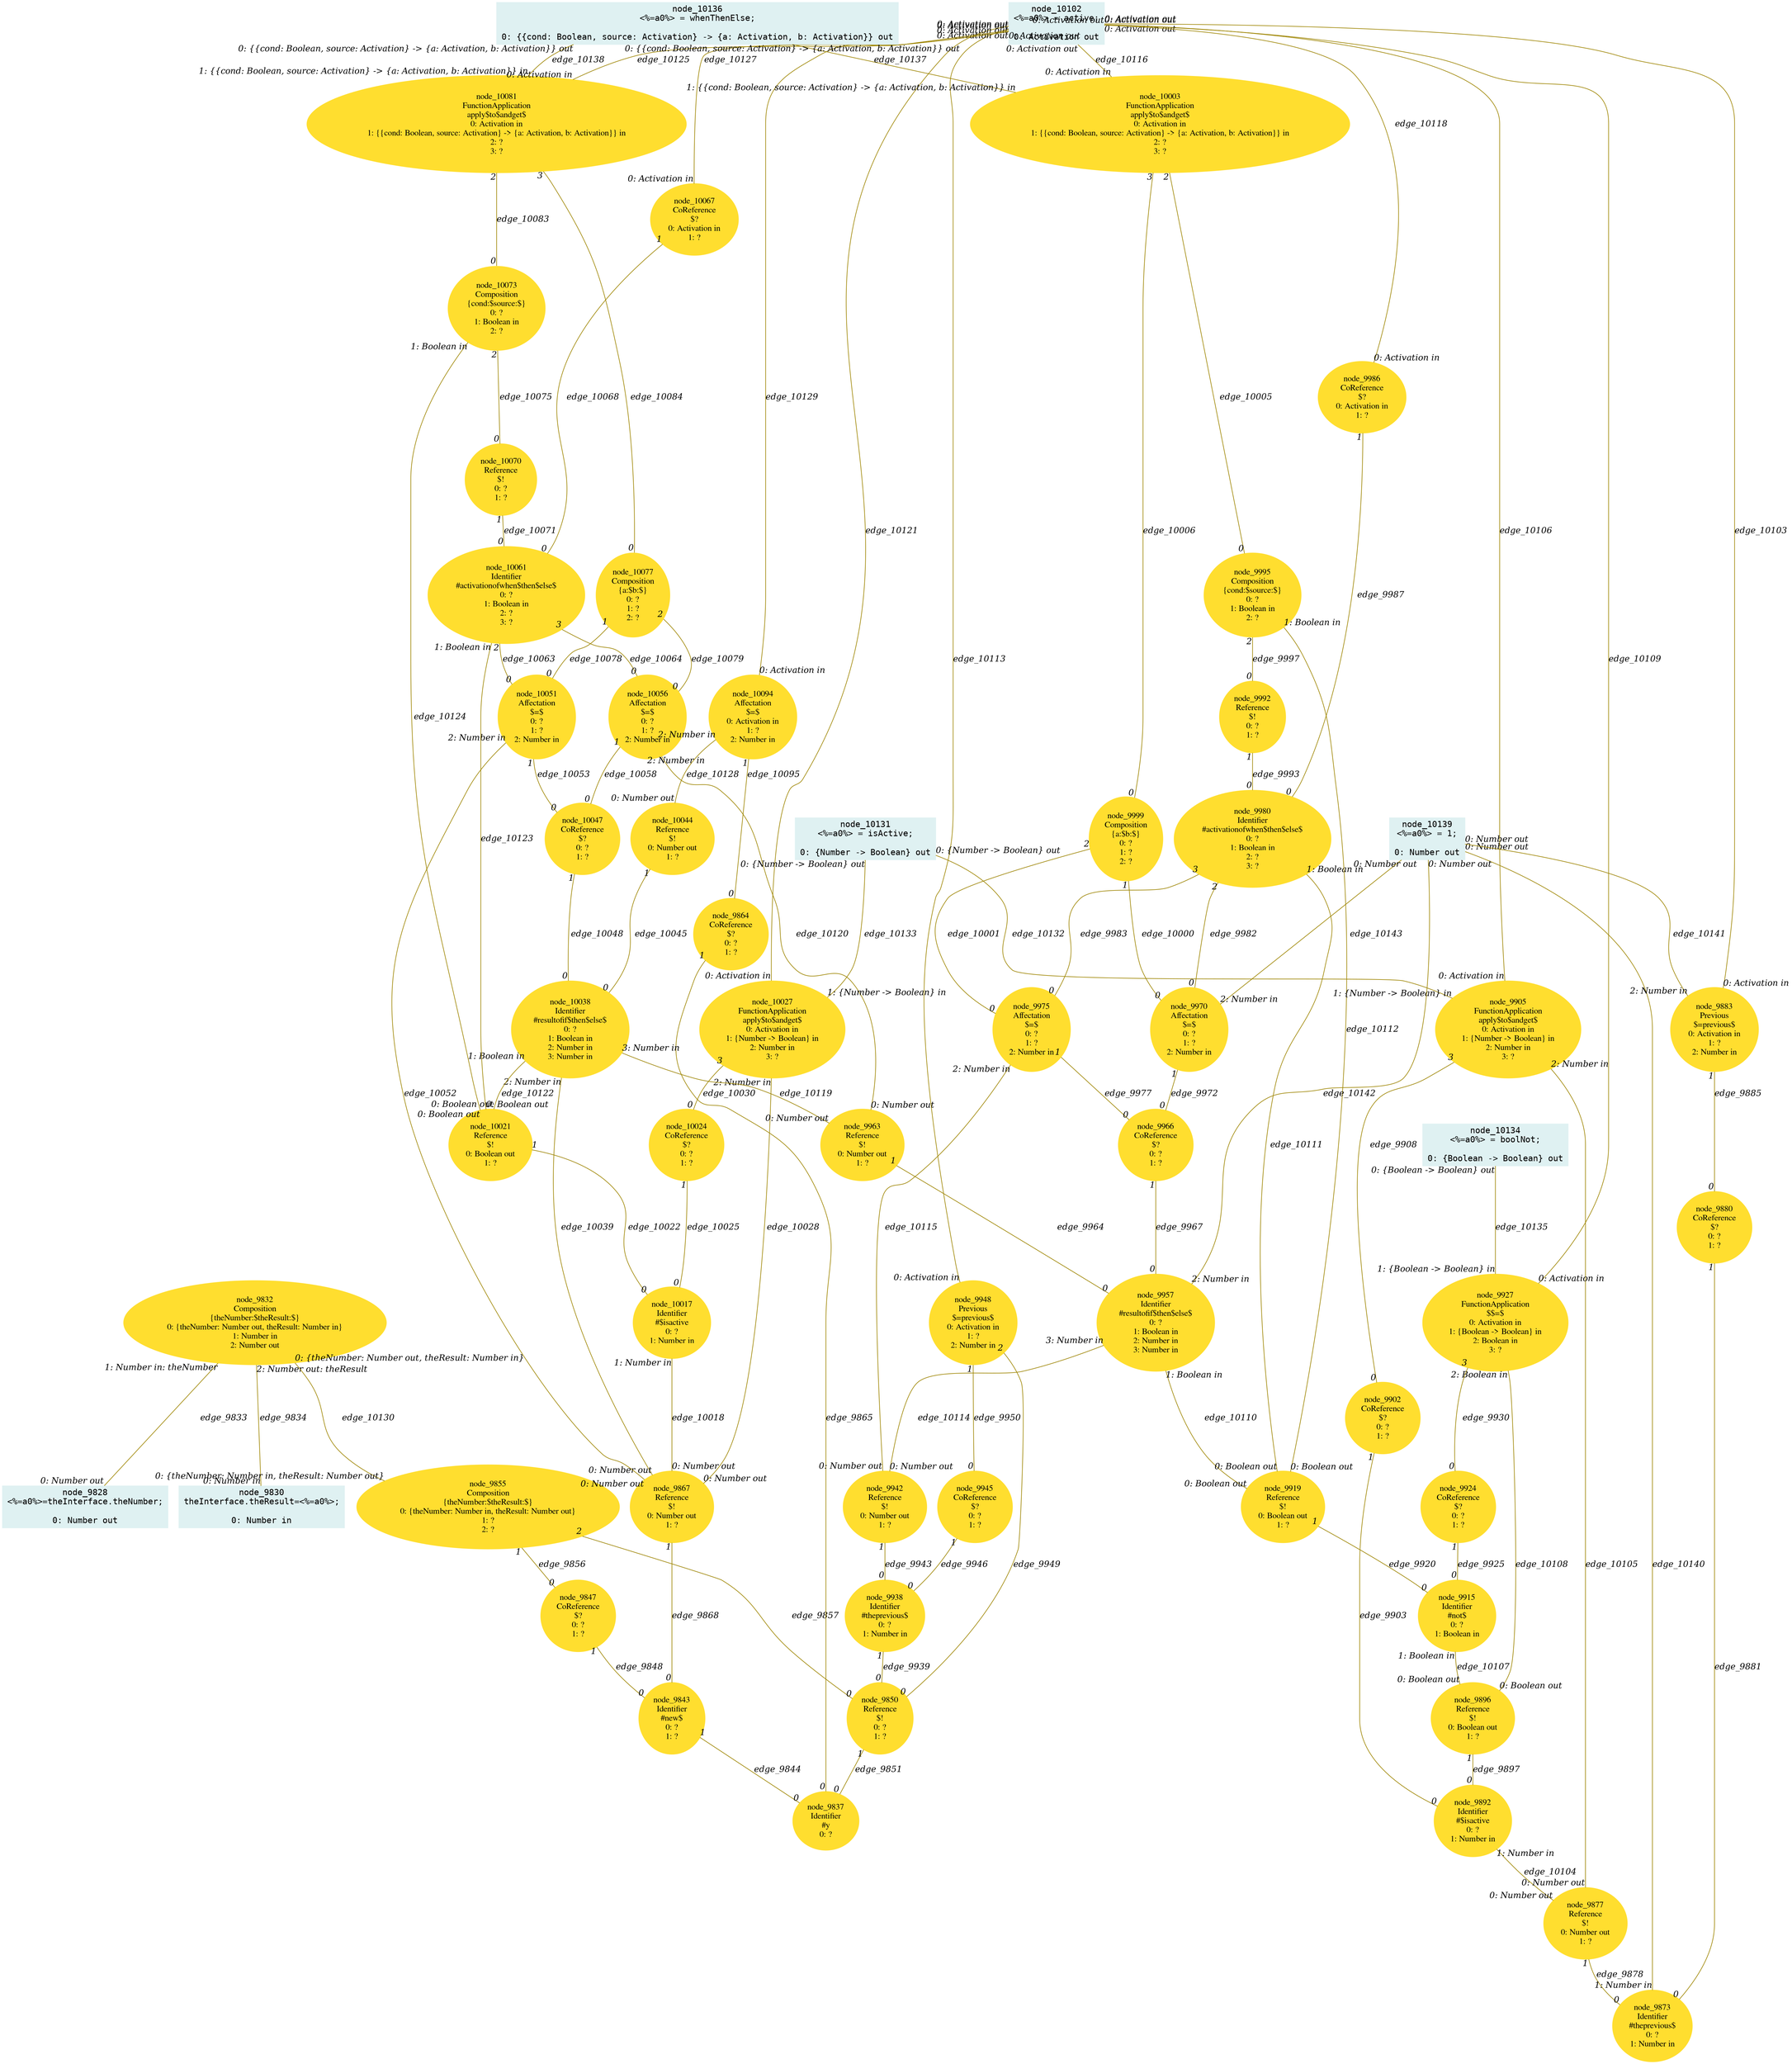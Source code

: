 digraph g{node_9828 [shape="box", style="filled", color="#dff1f2", fontname="Courier", label="node_9828
<%=a0%>=theInterface.theNumber;

0: Number out" ]
node_9830 [shape="box", style="filled", color="#dff1f2", fontname="Courier", label="node_9830
theInterface.theResult=<%=a0%>;

0: Number in" ]
node_9832 [shape="ellipse", style="filled", color="#ffde2f", fontname="Times", label="node_9832
Composition
{theNumber:$theResult:$}
0: {theNumber: Number out, theResult: Number in}
1: Number in
2: Number out" ]
node_9837 [shape="ellipse", style="filled", color="#ffde2f", fontname="Times", label="node_9837
Identifier
#y
0: ?" ]
node_9843 [shape="ellipse", style="filled", color="#ffde2f", fontname="Times", label="node_9843
Identifier
#new$
0: ?
1: ?" ]
node_9847 [shape="ellipse", style="filled", color="#ffde2f", fontname="Times", label="node_9847
CoReference
$?
0: ?
1: ?" ]
node_9850 [shape="ellipse", style="filled", color="#ffde2f", fontname="Times", label="node_9850
Reference
$!
0: ?
1: ?" ]
node_9855 [shape="ellipse", style="filled", color="#ffde2f", fontname="Times", label="node_9855
Composition
{theNumber:$theResult:$}
0: {theNumber: Number in, theResult: Number out}
1: ?
2: ?" ]
node_9864 [shape="ellipse", style="filled", color="#ffde2f", fontname="Times", label="node_9864
CoReference
$?
0: ?
1: ?" ]
node_9867 [shape="ellipse", style="filled", color="#ffde2f", fontname="Times", label="node_9867
Reference
$!
0: Number out
1: ?" ]
node_9873 [shape="ellipse", style="filled", color="#ffde2f", fontname="Times", label="node_9873
Identifier
#theprevious$
0: ?
1: Number in" ]
node_9877 [shape="ellipse", style="filled", color="#ffde2f", fontname="Times", label="node_9877
Reference
$!
0: Number out
1: ?" ]
node_9880 [shape="ellipse", style="filled", color="#ffde2f", fontname="Times", label="node_9880
CoReference
$?
0: ?
1: ?" ]
node_9883 [shape="ellipse", style="filled", color="#ffde2f", fontname="Times", label="node_9883
Previous
$=previous$
0: Activation in
1: ?
2: Number in" ]
node_9892 [shape="ellipse", style="filled", color="#ffde2f", fontname="Times", label="node_9892
Identifier
#$isactive
0: ?
1: Number in" ]
node_9896 [shape="ellipse", style="filled", color="#ffde2f", fontname="Times", label="node_9896
Reference
$!
0: Boolean out
1: ?" ]
node_9902 [shape="ellipse", style="filled", color="#ffde2f", fontname="Times", label="node_9902
CoReference
$?
0: ?
1: ?" ]
node_9905 [shape="ellipse", style="filled", color="#ffde2f", fontname="Times", label="node_9905
FunctionApplication
apply$to$andget$
0: Activation in
1: {Number -> Boolean} in
2: Number in
3: ?" ]
node_9915 [shape="ellipse", style="filled", color="#ffde2f", fontname="Times", label="node_9915
Identifier
#not$
0: ?
1: Boolean in" ]
node_9919 [shape="ellipse", style="filled", color="#ffde2f", fontname="Times", label="node_9919
Reference
$!
0: Boolean out
1: ?" ]
node_9924 [shape="ellipse", style="filled", color="#ffde2f", fontname="Times", label="node_9924
CoReference
$?
0: ?
1: ?" ]
node_9927 [shape="ellipse", style="filled", color="#ffde2f", fontname="Times", label="node_9927
FunctionApplication
$$=$
0: Activation in
1: {Boolean -> Boolean} in
2: Boolean in
3: ?" ]
node_9938 [shape="ellipse", style="filled", color="#ffde2f", fontname="Times", label="node_9938
Identifier
#theprevious$
0: ?
1: Number in" ]
node_9942 [shape="ellipse", style="filled", color="#ffde2f", fontname="Times", label="node_9942
Reference
$!
0: Number out
1: ?" ]
node_9945 [shape="ellipse", style="filled", color="#ffde2f", fontname="Times", label="node_9945
CoReference
$?
0: ?
1: ?" ]
node_9948 [shape="ellipse", style="filled", color="#ffde2f", fontname="Times", label="node_9948
Previous
$=previous$
0: Activation in
1: ?
2: Number in" ]
node_9957 [shape="ellipse", style="filled", color="#ffde2f", fontname="Times", label="node_9957
Identifier
#resultofif$then$else$
0: ?
1: Boolean in
2: Number in
3: Number in" ]
node_9963 [shape="ellipse", style="filled", color="#ffde2f", fontname="Times", label="node_9963
Reference
$!
0: Number out
1: ?" ]
node_9966 [shape="ellipse", style="filled", color="#ffde2f", fontname="Times", label="node_9966
CoReference
$?
0: ?
1: ?" ]
node_9970 [shape="ellipse", style="filled", color="#ffde2f", fontname="Times", label="node_9970
Affectation
$=$
0: ?
1: ?
2: Number in" ]
node_9975 [shape="ellipse", style="filled", color="#ffde2f", fontname="Times", label="node_9975
Affectation
$=$
0: ?
1: ?
2: Number in" ]
node_9980 [shape="ellipse", style="filled", color="#ffde2f", fontname="Times", label="node_9980
Identifier
#activationofwhen$then$else$
0: ?
1: Boolean in
2: ?
3: ?" ]
node_9986 [shape="ellipse", style="filled", color="#ffde2f", fontname="Times", label="node_9986
CoReference
$?
0: Activation in
1: ?" ]
node_9992 [shape="ellipse", style="filled", color="#ffde2f", fontname="Times", label="node_9992
Reference
$!
0: ?
1: ?" ]
node_9995 [shape="ellipse", style="filled", color="#ffde2f", fontname="Times", label="node_9995
Composition
{cond:$source:$}
0: ?
1: Boolean in
2: ?" ]
node_9999 [shape="ellipse", style="filled", color="#ffde2f", fontname="Times", label="node_9999
Composition
{a:$b:$}
0: ?
1: ?
2: ?" ]
node_10003 [shape="ellipse", style="filled", color="#ffde2f", fontname="Times", label="node_10003
FunctionApplication
apply$to$andget$
0: Activation in
1: {{cond: Boolean, source: Activation} -> {a: Activation, b: Activation}} in
2: ?
3: ?" ]
node_10017 [shape="ellipse", style="filled", color="#ffde2f", fontname="Times", label="node_10017
Identifier
#$isactive
0: ?
1: Number in" ]
node_10021 [shape="ellipse", style="filled", color="#ffde2f", fontname="Times", label="node_10021
Reference
$!
0: Boolean out
1: ?" ]
node_10024 [shape="ellipse", style="filled", color="#ffde2f", fontname="Times", label="node_10024
CoReference
$?
0: ?
1: ?" ]
node_10027 [shape="ellipse", style="filled", color="#ffde2f", fontname="Times", label="node_10027
FunctionApplication
apply$to$andget$
0: Activation in
1: {Number -> Boolean} in
2: Number in
3: ?" ]
node_10038 [shape="ellipse", style="filled", color="#ffde2f", fontname="Times", label="node_10038
Identifier
#resultofif$then$else$
0: ?
1: Boolean in
2: Number in
3: Number in" ]
node_10044 [shape="ellipse", style="filled", color="#ffde2f", fontname="Times", label="node_10044
Reference
$!
0: Number out
1: ?" ]
node_10047 [shape="ellipse", style="filled", color="#ffde2f", fontname="Times", label="node_10047
CoReference
$?
0: ?
1: ?" ]
node_10051 [shape="ellipse", style="filled", color="#ffde2f", fontname="Times", label="node_10051
Affectation
$=$
0: ?
1: ?
2: Number in" ]
node_10056 [shape="ellipse", style="filled", color="#ffde2f", fontname="Times", label="node_10056
Affectation
$=$
0: ?
1: ?
2: Number in" ]
node_10061 [shape="ellipse", style="filled", color="#ffde2f", fontname="Times", label="node_10061
Identifier
#activationofwhen$then$else$
0: ?
1: Boolean in
2: ?
3: ?" ]
node_10067 [shape="ellipse", style="filled", color="#ffde2f", fontname="Times", label="node_10067
CoReference
$?
0: Activation in
1: ?" ]
node_10070 [shape="ellipse", style="filled", color="#ffde2f", fontname="Times", label="node_10070
Reference
$!
0: ?
1: ?" ]
node_10073 [shape="ellipse", style="filled", color="#ffde2f", fontname="Times", label="node_10073
Composition
{cond:$source:$}
0: ?
1: Boolean in
2: ?" ]
node_10077 [shape="ellipse", style="filled", color="#ffde2f", fontname="Times", label="node_10077
Composition
{a:$b:$}
0: ?
1: ?
2: ?" ]
node_10081 [shape="ellipse", style="filled", color="#ffde2f", fontname="Times", label="node_10081
FunctionApplication
apply$to$andget$
0: Activation in
1: {{cond: Boolean, source: Activation} -> {a: Activation, b: Activation}} in
2: ?
3: ?" ]
node_10094 [shape="ellipse", style="filled", color="#ffde2f", fontname="Times", label="node_10094
Affectation
$=$
0: Activation in
1: ?
2: Number in" ]
node_10102 [shape="box", style="filled", color="#dff1f2", fontname="Courier", label="node_10102
<%=a0%> = active;

0: Activation out" ]
node_10131 [shape="box", style="filled", color="#dff1f2", fontname="Courier", label="node_10131
<%=a0%> = isActive;

0: {Number -> Boolean} out" ]
node_10134 [shape="box", style="filled", color="#dff1f2", fontname="Courier", label="node_10134
<%=a0%> = boolNot;

0: {Boolean -> Boolean} out" ]
node_10136 [shape="box", style="filled", color="#dff1f2", fontname="Courier", label="node_10136
<%=a0%> = whenThenElse;

0: {{cond: Boolean, source: Activation} -> {a: Activation, b: Activation}} out" ]
node_10139 [shape="box", style="filled", color="#dff1f2", fontname="Courier", label="node_10139
<%=a0%> = 1;

0: Number out" ]
node_9832 -> node_9828 [dir=none, arrowHead=none, fontname="Times-Italic", arrowsize=1, color="#9d8400", label="edge_9833",  headlabel="0: Number out", taillabel="1: Number in: theNumber" ]
node_9832 -> node_9830 [dir=none, arrowHead=none, fontname="Times-Italic", arrowsize=1, color="#9d8400", label="edge_9834",  headlabel="0: Number in", taillabel="2: Number out: theResult" ]
node_9843 -> node_9837 [dir=none, arrowHead=none, fontname="Times-Italic", arrowsize=1, color="#9d8400", label="edge_9844",  headlabel="0", taillabel="1" ]
node_9847 -> node_9843 [dir=none, arrowHead=none, fontname="Times-Italic", arrowsize=1, color="#9d8400", label="edge_9848",  headlabel="0", taillabel="1" ]
node_9850 -> node_9837 [dir=none, arrowHead=none, fontname="Times-Italic", arrowsize=1, color="#9d8400", label="edge_9851",  headlabel="0", taillabel="1" ]
node_9855 -> node_9847 [dir=none, arrowHead=none, fontname="Times-Italic", arrowsize=1, color="#9d8400", label="edge_9856",  headlabel="0", taillabel="1" ]
node_9855 -> node_9850 [dir=none, arrowHead=none, fontname="Times-Italic", arrowsize=1, color="#9d8400", label="edge_9857",  headlabel="0", taillabel="2" ]
node_9864 -> node_9837 [dir=none, arrowHead=none, fontname="Times-Italic", arrowsize=1, color="#9d8400", label="edge_9865",  headlabel="0", taillabel="1" ]
node_9867 -> node_9843 [dir=none, arrowHead=none, fontname="Times-Italic", arrowsize=1, color="#9d8400", label="edge_9868",  headlabel="0", taillabel="1" ]
node_9877 -> node_9873 [dir=none, arrowHead=none, fontname="Times-Italic", arrowsize=1, color="#9d8400", label="edge_9878",  headlabel="0", taillabel="1" ]
node_9880 -> node_9873 [dir=none, arrowHead=none, fontname="Times-Italic", arrowsize=1, color="#9d8400", label="edge_9881",  headlabel="0", taillabel="1" ]
node_9883 -> node_9880 [dir=none, arrowHead=none, fontname="Times-Italic", arrowsize=1, color="#9d8400", label="edge_9885",  headlabel="0", taillabel="1" ]
node_9896 -> node_9892 [dir=none, arrowHead=none, fontname="Times-Italic", arrowsize=1, color="#9d8400", label="edge_9897",  headlabel="0", taillabel="1" ]
node_9902 -> node_9892 [dir=none, arrowHead=none, fontname="Times-Italic", arrowsize=1, color="#9d8400", label="edge_9903",  headlabel="0", taillabel="1" ]
node_9905 -> node_9902 [dir=none, arrowHead=none, fontname="Times-Italic", arrowsize=1, color="#9d8400", label="edge_9908",  headlabel="0", taillabel="3" ]
node_9919 -> node_9915 [dir=none, arrowHead=none, fontname="Times-Italic", arrowsize=1, color="#9d8400", label="edge_9920",  headlabel="0", taillabel="1" ]
node_9924 -> node_9915 [dir=none, arrowHead=none, fontname="Times-Italic", arrowsize=1, color="#9d8400", label="edge_9925",  headlabel="0", taillabel="1" ]
node_9927 -> node_9924 [dir=none, arrowHead=none, fontname="Times-Italic", arrowsize=1, color="#9d8400", label="edge_9930",  headlabel="0", taillabel="3" ]
node_9938 -> node_9850 [dir=none, arrowHead=none, fontname="Times-Italic", arrowsize=1, color="#9d8400", label="edge_9939",  headlabel="0", taillabel="1" ]
node_9942 -> node_9938 [dir=none, arrowHead=none, fontname="Times-Italic", arrowsize=1, color="#9d8400", label="edge_9943",  headlabel="0", taillabel="1" ]
node_9945 -> node_9938 [dir=none, arrowHead=none, fontname="Times-Italic", arrowsize=1, color="#9d8400", label="edge_9946",  headlabel="0", taillabel="1" ]
node_9948 -> node_9850 [dir=none, arrowHead=none, fontname="Times-Italic", arrowsize=1, color="#9d8400", label="edge_9949",  headlabel="0", taillabel="2" ]
node_9948 -> node_9945 [dir=none, arrowHead=none, fontname="Times-Italic", arrowsize=1, color="#9d8400", label="edge_9950",  headlabel="0", taillabel="1" ]
node_9963 -> node_9957 [dir=none, arrowHead=none, fontname="Times-Italic", arrowsize=1, color="#9d8400", label="edge_9964",  headlabel="0", taillabel="1" ]
node_9966 -> node_9957 [dir=none, arrowHead=none, fontname="Times-Italic", arrowsize=1, color="#9d8400", label="edge_9967",  headlabel="0", taillabel="1" ]
node_9970 -> node_9966 [dir=none, arrowHead=none, fontname="Times-Italic", arrowsize=1, color="#9d8400", label="edge_9972",  headlabel="0", taillabel="1" ]
node_9975 -> node_9966 [dir=none, arrowHead=none, fontname="Times-Italic", arrowsize=1, color="#9d8400", label="edge_9977",  headlabel="0", taillabel="1" ]
node_9980 -> node_9970 [dir=none, arrowHead=none, fontname="Times-Italic", arrowsize=1, color="#9d8400", label="edge_9982",  headlabel="0", taillabel="2" ]
node_9980 -> node_9975 [dir=none, arrowHead=none, fontname="Times-Italic", arrowsize=1, color="#9d8400", label="edge_9983",  headlabel="0", taillabel="3" ]
node_9986 -> node_9980 [dir=none, arrowHead=none, fontname="Times-Italic", arrowsize=1, color="#9d8400", label="edge_9987",  headlabel="0", taillabel="1" ]
node_9992 -> node_9980 [dir=none, arrowHead=none, fontname="Times-Italic", arrowsize=1, color="#9d8400", label="edge_9993",  headlabel="0", taillabel="1" ]
node_9995 -> node_9992 [dir=none, arrowHead=none, fontname="Times-Italic", arrowsize=1, color="#9d8400", label="edge_9997",  headlabel="0", taillabel="2" ]
node_9999 -> node_9970 [dir=none, arrowHead=none, fontname="Times-Italic", arrowsize=1, color="#9d8400", label="edge_10000",  headlabel="0", taillabel="1" ]
node_9999 -> node_9975 [dir=none, arrowHead=none, fontname="Times-Italic", arrowsize=1, color="#9d8400", label="edge_10001",  headlabel="0", taillabel="2" ]
node_10003 -> node_9995 [dir=none, arrowHead=none, fontname="Times-Italic", arrowsize=1, color="#9d8400", label="edge_10005",  headlabel="0", taillabel="2" ]
node_10003 -> node_9999 [dir=none, arrowHead=none, fontname="Times-Italic", arrowsize=1, color="#9d8400", label="edge_10006",  headlabel="0", taillabel="3" ]
node_10017 -> node_9867 [dir=none, arrowHead=none, fontname="Times-Italic", arrowsize=1, color="#9d8400", label="edge_10018",  headlabel="0: Number out", taillabel="1: Number in" ]
node_10021 -> node_10017 [dir=none, arrowHead=none, fontname="Times-Italic", arrowsize=1, color="#9d8400", label="edge_10022",  headlabel="0", taillabel="1" ]
node_10024 -> node_10017 [dir=none, arrowHead=none, fontname="Times-Italic", arrowsize=1, color="#9d8400", label="edge_10025",  headlabel="0", taillabel="1" ]
node_10027 -> node_9867 [dir=none, arrowHead=none, fontname="Times-Italic", arrowsize=1, color="#9d8400", label="edge_10028",  headlabel="0: Number out", taillabel="2: Number in" ]
node_10027 -> node_10024 [dir=none, arrowHead=none, fontname="Times-Italic", arrowsize=1, color="#9d8400", label="edge_10030",  headlabel="0", taillabel="3" ]
node_10038 -> node_9867 [dir=none, arrowHead=none, fontname="Times-Italic", arrowsize=1, color="#9d8400", label="edge_10039",  headlabel="0: Number out", taillabel="2: Number in" ]
node_10044 -> node_10038 [dir=none, arrowHead=none, fontname="Times-Italic", arrowsize=1, color="#9d8400", label="edge_10045",  headlabel="0", taillabel="1" ]
node_10047 -> node_10038 [dir=none, arrowHead=none, fontname="Times-Italic", arrowsize=1, color="#9d8400", label="edge_10048",  headlabel="0", taillabel="1" ]
node_10051 -> node_9867 [dir=none, arrowHead=none, fontname="Times-Italic", arrowsize=1, color="#9d8400", label="edge_10052",  headlabel="0: Number out", taillabel="2: Number in" ]
node_10051 -> node_10047 [dir=none, arrowHead=none, fontname="Times-Italic", arrowsize=1, color="#9d8400", label="edge_10053",  headlabel="0", taillabel="1" ]
node_10056 -> node_10047 [dir=none, arrowHead=none, fontname="Times-Italic", arrowsize=1, color="#9d8400", label="edge_10058",  headlabel="0", taillabel="1" ]
node_10061 -> node_10051 [dir=none, arrowHead=none, fontname="Times-Italic", arrowsize=1, color="#9d8400", label="edge_10063",  headlabel="0", taillabel="2" ]
node_10061 -> node_10056 [dir=none, arrowHead=none, fontname="Times-Italic", arrowsize=1, color="#9d8400", label="edge_10064",  headlabel="0", taillabel="3" ]
node_10067 -> node_10061 [dir=none, arrowHead=none, fontname="Times-Italic", arrowsize=1, color="#9d8400", label="edge_10068",  headlabel="0", taillabel="1" ]
node_10070 -> node_10061 [dir=none, arrowHead=none, fontname="Times-Italic", arrowsize=1, color="#9d8400", label="edge_10071",  headlabel="0", taillabel="1" ]
node_10073 -> node_10070 [dir=none, arrowHead=none, fontname="Times-Italic", arrowsize=1, color="#9d8400", label="edge_10075",  headlabel="0", taillabel="2" ]
node_10077 -> node_10051 [dir=none, arrowHead=none, fontname="Times-Italic", arrowsize=1, color="#9d8400", label="edge_10078",  headlabel="0", taillabel="1" ]
node_10077 -> node_10056 [dir=none, arrowHead=none, fontname="Times-Italic", arrowsize=1, color="#9d8400", label="edge_10079",  headlabel="0", taillabel="2" ]
node_10081 -> node_10073 [dir=none, arrowHead=none, fontname="Times-Italic", arrowsize=1, color="#9d8400", label="edge_10083",  headlabel="0", taillabel="2" ]
node_10081 -> node_10077 [dir=none, arrowHead=none, fontname="Times-Italic", arrowsize=1, color="#9d8400", label="edge_10084",  headlabel="0", taillabel="3" ]
node_10094 -> node_9864 [dir=none, arrowHead=none, fontname="Times-Italic", arrowsize=1, color="#9d8400", label="edge_10095",  headlabel="0", taillabel="1" ]
node_10102 -> node_9883 [dir=none, arrowHead=none, fontname="Times-Italic", arrowsize=1, color="#9d8400", label="edge_10103",  headlabel="0: Activation in", taillabel="0: Activation out" ]
node_9892 -> node_9877 [dir=none, arrowHead=none, fontname="Times-Italic", arrowsize=1, color="#9d8400", label="edge_10104",  headlabel="0: Number out", taillabel="1: Number in" ]
node_9905 -> node_9877 [dir=none, arrowHead=none, fontname="Times-Italic", arrowsize=1, color="#9d8400", label="edge_10105",  headlabel="0: Number out", taillabel="2: Number in" ]
node_10102 -> node_9905 [dir=none, arrowHead=none, fontname="Times-Italic", arrowsize=1, color="#9d8400", label="edge_10106",  headlabel="0: Activation in", taillabel="0: Activation out" ]
node_9915 -> node_9896 [dir=none, arrowHead=none, fontname="Times-Italic", arrowsize=1, color="#9d8400", label="edge_10107",  headlabel="0: Boolean out", taillabel="1: Boolean in" ]
node_9927 -> node_9896 [dir=none, arrowHead=none, fontname="Times-Italic", arrowsize=1, color="#9d8400", label="edge_10108",  headlabel="0: Boolean out", taillabel="2: Boolean in" ]
node_10102 -> node_9927 [dir=none, arrowHead=none, fontname="Times-Italic", arrowsize=1, color="#9d8400", label="edge_10109",  headlabel="0: Activation in", taillabel="0: Activation out" ]
node_9957 -> node_9919 [dir=none, arrowHead=none, fontname="Times-Italic", arrowsize=1, color="#9d8400", label="edge_10110",  headlabel="0: Boolean out", taillabel="1: Boolean in" ]
node_9980 -> node_9919 [dir=none, arrowHead=none, fontname="Times-Italic", arrowsize=1, color="#9d8400", label="edge_10111",  headlabel="0: Boolean out", taillabel="1: Boolean in" ]
node_9995 -> node_9919 [dir=none, arrowHead=none, fontname="Times-Italic", arrowsize=1, color="#9d8400", label="edge_10112",  headlabel="0: Boolean out", taillabel="1: Boolean in" ]
node_10102 -> node_9948 [dir=none, arrowHead=none, fontname="Times-Italic", arrowsize=1, color="#9d8400", label="edge_10113",  headlabel="0: Activation in", taillabel="0: Activation out" ]
node_9957 -> node_9942 [dir=none, arrowHead=none, fontname="Times-Italic", arrowsize=1, color="#9d8400", label="edge_10114",  headlabel="0: Number out", taillabel="3: Number in" ]
node_9975 -> node_9942 [dir=none, arrowHead=none, fontname="Times-Italic", arrowsize=1, color="#9d8400", label="edge_10115",  headlabel="0: Number out", taillabel="2: Number in" ]
node_10102 -> node_10003 [dir=none, arrowHead=none, fontname="Times-Italic", arrowsize=1, color="#9d8400", label="edge_10116",  headlabel="0: Activation in", taillabel="0: Activation out" ]
node_10102 -> node_9986 [dir=none, arrowHead=none, fontname="Times-Italic", arrowsize=1, color="#9d8400", label="edge_10118",  headlabel="0: Activation in", taillabel="0: Activation out" ]
node_10038 -> node_9963 [dir=none, arrowHead=none, fontname="Times-Italic", arrowsize=1, color="#9d8400", label="edge_10119",  headlabel="0: Number out", taillabel="3: Number in" ]
node_10056 -> node_9963 [dir=none, arrowHead=none, fontname="Times-Italic", arrowsize=1, color="#9d8400", label="edge_10120",  headlabel="0: Number out", taillabel="2: Number in" ]
node_10102 -> node_10027 [dir=none, arrowHead=none, fontname="Times-Italic", arrowsize=1, color="#9d8400", label="edge_10121",  headlabel="0: Activation in", taillabel="0: Activation out" ]
node_10038 -> node_10021 [dir=none, arrowHead=none, fontname="Times-Italic", arrowsize=1, color="#9d8400", label="edge_10122",  headlabel="0: Boolean out", taillabel="1: Boolean in" ]
node_10061 -> node_10021 [dir=none, arrowHead=none, fontname="Times-Italic", arrowsize=1, color="#9d8400", label="edge_10123",  headlabel="0: Boolean out", taillabel="1: Boolean in" ]
node_10073 -> node_10021 [dir=none, arrowHead=none, fontname="Times-Italic", arrowsize=1, color="#9d8400", label="edge_10124",  headlabel="0: Boolean out", taillabel="1: Boolean in" ]
node_10102 -> node_10081 [dir=none, arrowHead=none, fontname="Times-Italic", arrowsize=1, color="#9d8400", label="edge_10125",  headlabel="0: Activation in", taillabel="0: Activation out" ]
node_10102 -> node_10067 [dir=none, arrowHead=none, fontname="Times-Italic", arrowsize=1, color="#9d8400", label="edge_10127",  headlabel="0: Activation in", taillabel="0: Activation out" ]
node_10094 -> node_10044 [dir=none, arrowHead=none, fontname="Times-Italic", arrowsize=1, color="#9d8400", label="edge_10128",  headlabel="0: Number out", taillabel="2: Number in" ]
node_10102 -> node_10094 [dir=none, arrowHead=none, fontname="Times-Italic", arrowsize=1, color="#9d8400", label="edge_10129",  headlabel="0: Activation in", taillabel="0: Activation out" ]
node_9832 -> node_9855 [dir=none, arrowHead=none, fontname="Times-Italic", arrowsize=1, color="#9d8400", label="edge_10130",  headlabel="0: {theNumber: Number in, theResult: Number out}", taillabel="0: {theNumber: Number out, theResult: Number in}" ]
node_10131 -> node_9905 [dir=none, arrowHead=none, fontname="Times-Italic", arrowsize=1, color="#9d8400", label="edge_10132",  headlabel="1: {Number -> Boolean} in", taillabel="0: {Number -> Boolean} out" ]
node_10131 -> node_10027 [dir=none, arrowHead=none, fontname="Times-Italic", arrowsize=1, color="#9d8400", label="edge_10133",  headlabel="1: {Number -> Boolean} in", taillabel="0: {Number -> Boolean} out" ]
node_10134 -> node_9927 [dir=none, arrowHead=none, fontname="Times-Italic", arrowsize=1, color="#9d8400", label="edge_10135",  headlabel="1: {Boolean -> Boolean} in", taillabel="0: {Boolean -> Boolean} out" ]
node_10136 -> node_10003 [dir=none, arrowHead=none, fontname="Times-Italic", arrowsize=1, color="#9d8400", label="edge_10137",  headlabel="1: {{cond: Boolean, source: Activation} -> {a: Activation, b: Activation}} in", taillabel="0: {{cond: Boolean, source: Activation} -> {a: Activation, b: Activation}} out" ]
node_10136 -> node_10081 [dir=none, arrowHead=none, fontname="Times-Italic", arrowsize=1, color="#9d8400", label="edge_10138",  headlabel="1: {{cond: Boolean, source: Activation} -> {a: Activation, b: Activation}} in", taillabel="0: {{cond: Boolean, source: Activation} -> {a: Activation, b: Activation}} out" ]
node_10139 -> node_9873 [dir=none, arrowHead=none, fontname="Times-Italic", arrowsize=1, color="#9d8400", label="edge_10140",  headlabel="1: Number in", taillabel="0: Number out" ]
node_10139 -> node_9883 [dir=none, arrowHead=none, fontname="Times-Italic", arrowsize=1, color="#9d8400", label="edge_10141",  headlabel="2: Number in", taillabel="0: Number out" ]
node_10139 -> node_9957 [dir=none, arrowHead=none, fontname="Times-Italic", arrowsize=1, color="#9d8400", label="edge_10142",  headlabel="2: Number in", taillabel="0: Number out" ]
node_10139 -> node_9970 [dir=none, arrowHead=none, fontname="Times-Italic", arrowsize=1, color="#9d8400", label="edge_10143",  headlabel="2: Number in", taillabel="0: Number out" ]
}